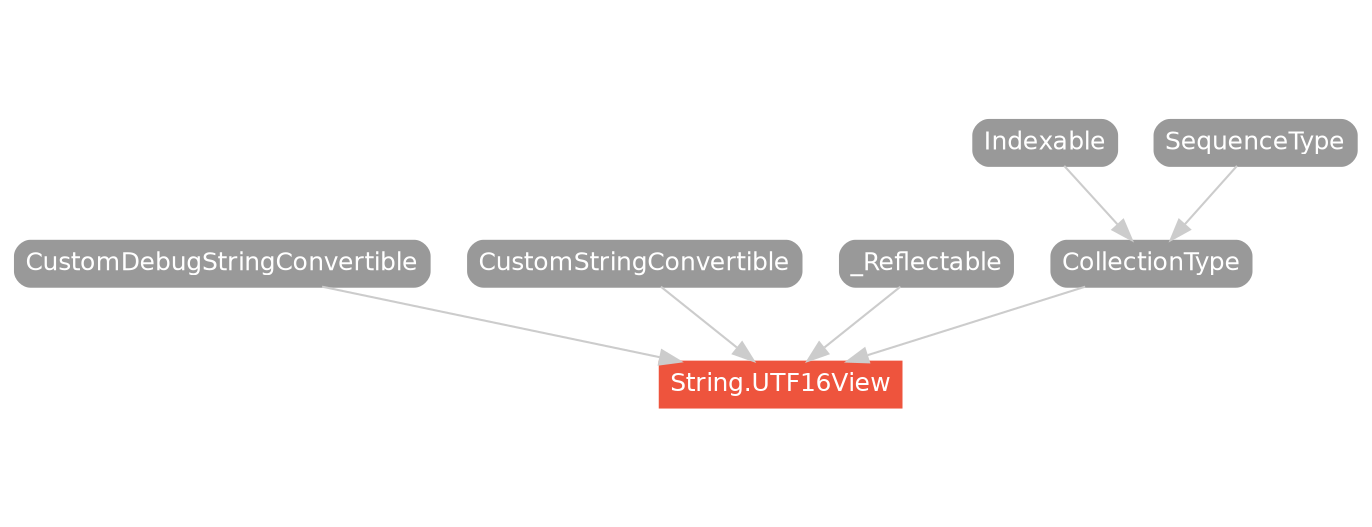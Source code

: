 strict digraph "String.UTF16View - Type Hierarchy - SwiftDoc.org" {
    pad="0.1,0.8"
    node [shape=box, style="filled,rounded", color="#999999", fillcolor="#999999", fontcolor=white, fontname=Helvetica, fontnames="Helvetica,sansserif", fontsize=12, margin="0.07,0.05", height="0.3"]
    edge [color="#cccccc"]
    "CollectionType" [URL="/protocol/CollectionType/"]
    "CustomDebugStringConvertible" [URL="/protocol/CustomDebugStringConvertible/"]
    "CustomStringConvertible" [URL="/protocol/CustomStringConvertible/"]
    "Indexable" [URL="/protocol/Indexable/"]
    "SequenceType" [URL="/protocol/SequenceType/"]
    "String.UTF16View" [URL="/type/String.UTF16View/", style="filled", fillcolor="#ee543d", color="#ee543d"]
    "_Reflectable" [URL="/protocol/_Reflectable/"]    "CollectionType" -> "String.UTF16View"
    "_Reflectable" -> "String.UTF16View"
    "CustomStringConvertible" -> "String.UTF16View"
    "CustomDebugStringConvertible" -> "String.UTF16View"
    "Indexable" -> "CollectionType"
    "SequenceType" -> "CollectionType"
    subgraph Types {
        rank = max; "String.UTF16View";
    }
}